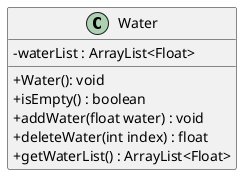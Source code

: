 @startuml

skinparam classAttributeIconSize 0

class Water {
    - waterList : ArrayList<Float>
    + Water(): void
    + isEmpty() : boolean
    + addWater(float water) : void
    + deleteWater(int index) : float
    + getWaterList() : ArrayList<Float>
}

@enduml